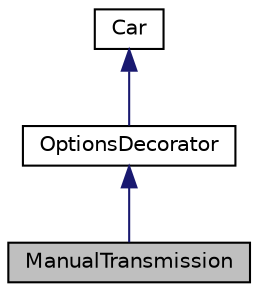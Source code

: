 digraph "ManualTransmission"
{
  edge [fontname="Helvetica",fontsize="10",labelfontname="Helvetica",labelfontsize="10"];
  node [fontname="Helvetica",fontsize="10",shape=record];
  Node1 [label="ManualTransmission",height=0.2,width=0.4,color="black", fillcolor="grey75", style="filled", fontcolor="black"];
  Node2 -> Node1 [dir="back",color="midnightblue",fontsize="10",style="solid",fontname="Helvetica"];
  Node2 [label="OptionsDecorator",height=0.2,width=0.4,color="black", fillcolor="white", style="filled",URL="$classOptionsDecorator.html"];
  Node3 -> Node2 [dir="back",color="midnightblue",fontsize="10",style="solid",fontname="Helvetica"];
  Node3 [label="Car",height=0.2,width=0.4,color="black", fillcolor="white", style="filled",URL="$classCar.html"];
}
